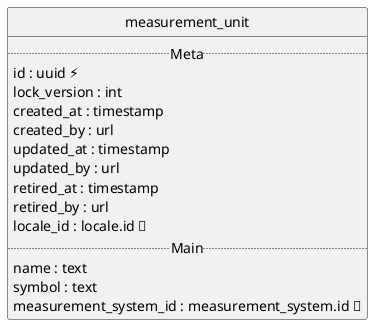 @startuml uml
skinparam monochrome true
skinparam linetype ortho
hide circle

entity measurement_unit {
  .. Meta ..
  id : uuid ⚡
  lock_version : int
  created_at : timestamp
  created_by : url
  updated_at : timestamp
  updated_by : url
  retired_at : timestamp
  retired_by : url
  locale_id : locale.id 🔑
  .. Main ..
  name : text
  symbol : text
  measurement_system_id : measurement_system.id 🔑
}

@enduml
